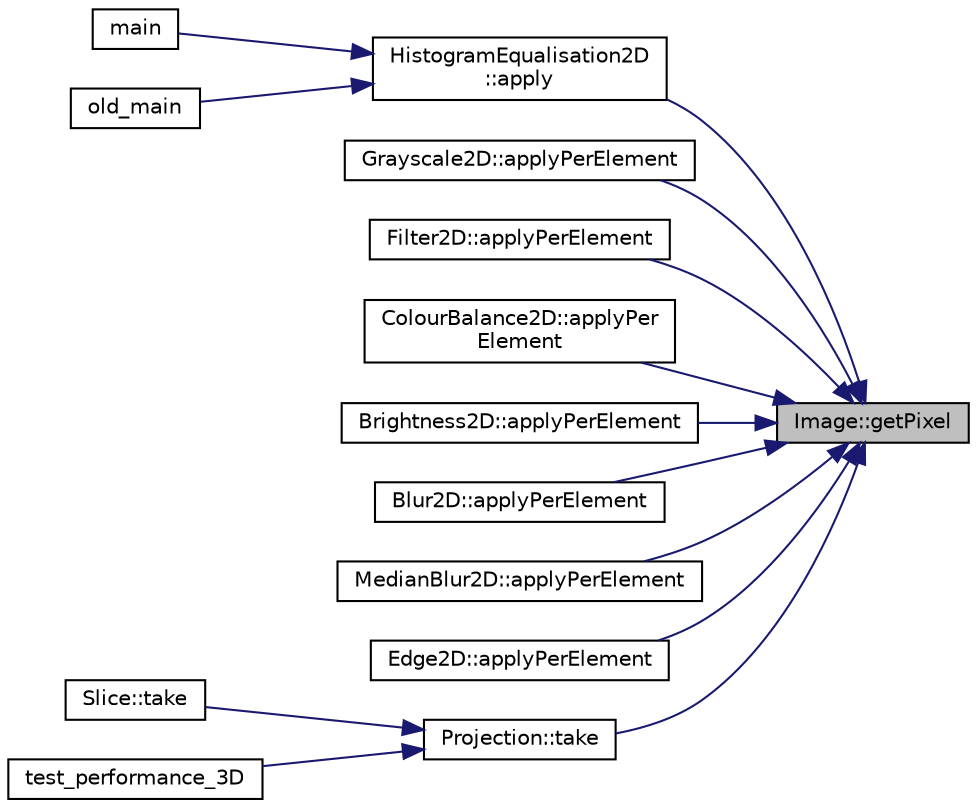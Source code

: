 digraph "Image::getPixel"
{
 // LATEX_PDF_SIZE
  edge [fontname="Helvetica",fontsize="10",labelfontname="Helvetica",labelfontsize="10"];
  node [fontname="Helvetica",fontsize="10",shape=record];
  rankdir="RL";
  Node1 [label="Image::getPixel",height=0.2,width=0.4,color="black", fillcolor="grey75", style="filled", fontcolor="black",tooltip=" "];
  Node1 -> Node2 [dir="back",color="midnightblue",fontsize="10",style="solid",fontname="Helvetica"];
  Node2 [label="HistogramEqualisation2D\l::apply",height=0.2,width=0.4,color="black", fillcolor="white", style="filled",URL="$classHistogramEqualisation2D.html#a0c38d7be03938b884bdd8a5b5a5aa21b",tooltip=" "];
  Node2 -> Node3 [dir="back",color="midnightblue",fontsize="10",style="solid",fontname="Helvetica"];
  Node3 [label="main",height=0.2,width=0.4,color="black", fillcolor="white", style="filled",URL="$main_8cpp.html#a3c04138a5bfe5d72780bb7e82a18e627",tooltip=" "];
  Node2 -> Node4 [dir="back",color="midnightblue",fontsize="10",style="solid",fontname="Helvetica"];
  Node4 [label="old_main",height=0.2,width=0.4,color="black", fillcolor="white", style="filled",URL="$minimal_8cpp.html#a4f248fe6bdc62df2f41c5abd34e81ed1",tooltip=" "];
  Node1 -> Node5 [dir="back",color="midnightblue",fontsize="10",style="solid",fontname="Helvetica"];
  Node5 [label="Grayscale2D::applyPerElement",height=0.2,width=0.4,color="black", fillcolor="white", style="filled",URL="$classGrayscale2D.html#ac626f89eeffefb3d98ce268df355f119",tooltip=" "];
  Node1 -> Node6 [dir="back",color="midnightblue",fontsize="10",style="solid",fontname="Helvetica"];
  Node6 [label="Filter2D::applyPerElement",height=0.2,width=0.4,color="black", fillcolor="white", style="filled",URL="$classFilter2D.html#abbe8f16f2fa8a9706568cc32bec3a664",tooltip=" "];
  Node1 -> Node7 [dir="back",color="midnightblue",fontsize="10",style="solid",fontname="Helvetica"];
  Node7 [label="ColourBalance2D::applyPer\lElement",height=0.2,width=0.4,color="black", fillcolor="white", style="filled",URL="$classColourBalance2D.html#a789569f41f5ddfc9a5a9673469a31526",tooltip=" "];
  Node1 -> Node8 [dir="back",color="midnightblue",fontsize="10",style="solid",fontname="Helvetica"];
  Node8 [label="Brightness2D::applyPerElement",height=0.2,width=0.4,color="black", fillcolor="white", style="filled",URL="$classBrightness2D.html#ae167d9da3e9050f42fd15e791440111d",tooltip=" "];
  Node1 -> Node9 [dir="back",color="midnightblue",fontsize="10",style="solid",fontname="Helvetica"];
  Node9 [label="Blur2D::applyPerElement",height=0.2,width=0.4,color="black", fillcolor="white", style="filled",URL="$classBlur2D.html#ab092b6298bdb3a0a4821b5d1f03c93ea",tooltip=" "];
  Node1 -> Node10 [dir="back",color="midnightblue",fontsize="10",style="solid",fontname="Helvetica"];
  Node10 [label="MedianBlur2D::applyPerElement",height=0.2,width=0.4,color="black", fillcolor="white", style="filled",URL="$classMedianBlur2D.html#a069c55d4543ec57427dfbc18757d9af3",tooltip=" "];
  Node1 -> Node11 [dir="back",color="midnightblue",fontsize="10",style="solid",fontname="Helvetica"];
  Node11 [label="Edge2D::applyPerElement",height=0.2,width=0.4,color="black", fillcolor="white", style="filled",URL="$classEdge2D.html#a59041cf76f90e766d986a66f783453e0",tooltip=" "];
  Node1 -> Node12 [dir="back",color="midnightblue",fontsize="10",style="solid",fontname="Helvetica"];
  Node12 [label="Projection::take",height=0.2,width=0.4,color="black", fillcolor="white", style="filled",URL="$classProjection.html#a3dc78809815af72a15b9be6d1b36d5ec",tooltip="Computes a 2D projection of volumetric data."];
  Node12 -> Node13 [dir="back",color="midnightblue",fontsize="10",style="solid",fontname="Helvetica"];
  Node13 [label="Slice::take",height=0.2,width=0.4,color="black", fillcolor="white", style="filled",URL="$classSlice.html#a999ae41d6741f41c1b28c017d0464510",tooltip="Extracts a 2D slice from 3D volumetric data along a specified axis."];
  Node12 -> Node14 [dir="back",color="midnightblue",fontsize="10",style="solid",fontname="Helvetica"];
  Node14 [label="test_performance_3D",height=0.2,width=0.4,color="black", fillcolor="white", style="filled",URL="$checkOutput_8cpp.html#a780d3a6cf535a02b73cfd092b24fd162",tooltip=" "];
}
